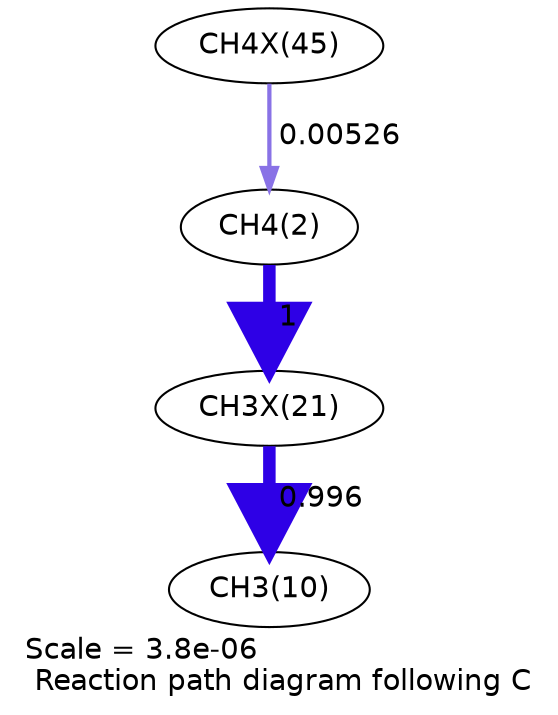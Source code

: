 digraph reaction_paths {
center=1;
s56 -> s4[fontname="Helvetica", penwidth=2.04, arrowsize=1.02, color="0.7, 0.505, 0.9"
, label=" 0.00526"];
s4 -> s48[fontname="Helvetica", penwidth=6, arrowsize=3, color="0.7, 1.5, 0.9"
, label=" 1"];
s48 -> s12[fontname="Helvetica", penwidth=6, arrowsize=3, color="0.7, 1.5, 0.9"
, label=" 0.996"];
s4 [ fontname="Helvetica", label="CH4(2)"];
s12 [ fontname="Helvetica", label="CH3(10)"];
s48 [ fontname="Helvetica", label="CH3X(21)"];
s56 [ fontname="Helvetica", label="CH4X(45)"];
 label = "Scale = 3.8e-06\l Reaction path diagram following C";
 fontname = "Helvetica";
}
